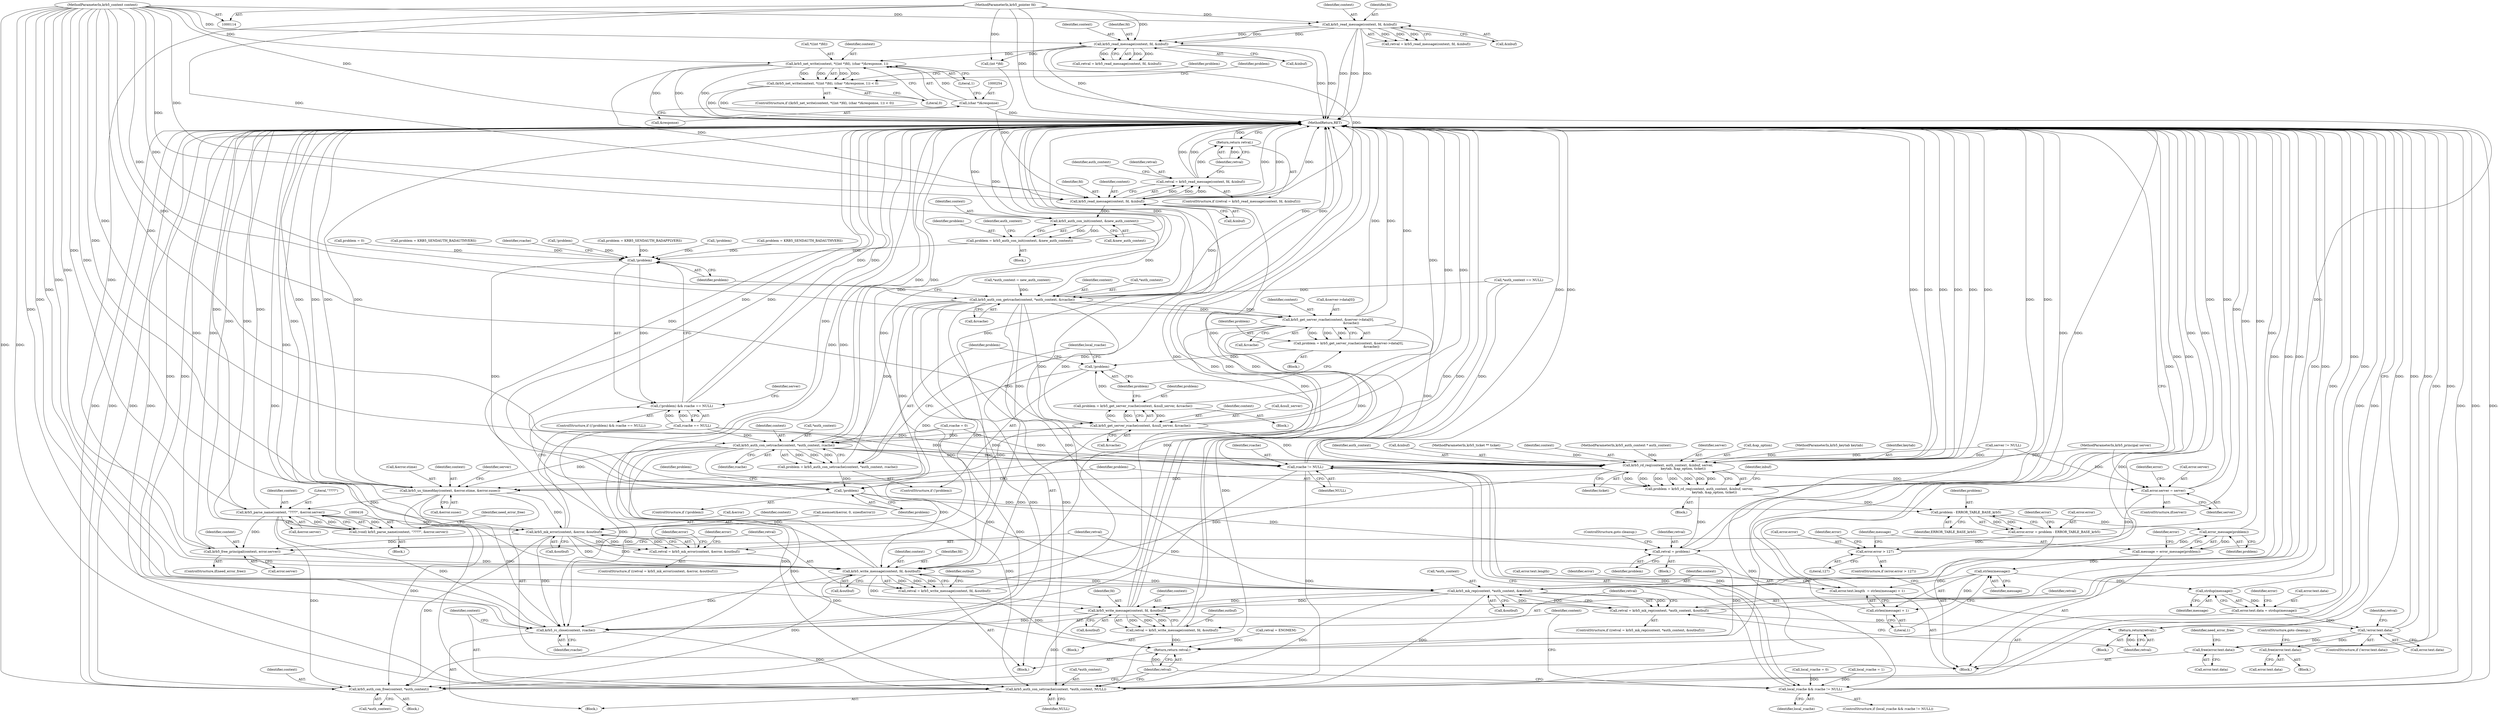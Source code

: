 digraph "0_krb5_102bb6ebf20f9174130c85c3b052ae104e5073ec_0@API" {
"1000247" [label="(Call,krb5_net_write(context, *((int *)fd), (char *)&response, 1))"];
"1000205" [label="(Call,krb5_read_message(context, fd, &inbuf))"];
"1000167" [label="(Call,krb5_read_message(context, fd, &inbuf))"];
"1000115" [label="(MethodParameterIn,krb5_context context)"];
"1000117" [label="(MethodParameterIn,krb5_pointer fd)"];
"1000253" [label="(Call,(char *)&response)"];
"1000246" [label="(Call,(krb5_net_write(context, *((int *)fd), (char *)&response, 1)) < 0)"];
"1000269" [label="(Call,krb5_read_message(context, fd, &inbuf))"];
"1000267" [label="(Call,retval = krb5_read_message(context, fd, &inbuf))"];
"1000274" [label="(Return,return retval;)"];
"1000284" [label="(Call,krb5_auth_con_init(context, &new_auth_context))"];
"1000282" [label="(Call,problem = krb5_auth_con_init(context, &new_auth_context))"];
"1000303" [label="(Call,!problem)"];
"1000302" [label="(Call,(!problem) && rcache == NULL)"];
"1000366" [label="(Call,!problem)"];
"1000431" [label="(Call,problem - ERROR_TABLE_BASE_krb5)"];
"1000427" [label="(Call,error.error = problem - ERROR_TABLE_BASE_krb5)"];
"1000435" [label="(Call,error.error > 127)"];
"1000447" [label="(Call,error_message(problem))"];
"1000445" [label="(Call,message = error_message(problem))"];
"1000456" [label="(Call,strlen(message))"];
"1000449" [label="(Call,error.text.length  = strlen(message) + 1)"];
"1000455" [label="(Call,strlen(message) + 1)"];
"1000465" [label="(Call,strdup(message))"];
"1000459" [label="(Call,error.text.data = strdup(message))"];
"1000468" [label="(Call,!error.text.data)"];
"1000489" [label="(Call,free(error.text.data))"];
"1000496" [label="(Call,free(error.text.data))"];
"1000537" [label="(Call,retval = problem)"];
"1000599" [label="(Return,return retval;)"];
"1000295" [label="(Call,krb5_auth_con_getrcache(context, *auth_context, &rcache))"];
"1000322" [label="(Call,krb5_get_server_rcache(context, &server->data[0],\n                                             &rcache))"];
"1000320" [label="(Call,problem = krb5_get_server_rcache(context, &server->data[0],\n                                             &rcache))"];
"1000353" [label="(Call,!problem)"];
"1000357" [label="(Call,krb5_auth_con_setrcache(context, *auth_context, rcache))"];
"1000355" [label="(Call,problem = krb5_auth_con_setrcache(context, *auth_context, rcache))"];
"1000371" [label="(Call,krb5_rd_req(context, auth_context, &inbuf, server,\n                              keytab, &ap_option, ticket))"];
"1000369" [label="(Call,problem = krb5_rd_req(context, auth_context, &inbuf, server,\n                              keytab, &ap_option, ticket))"];
"1000396" [label="(Call,krb5_us_timeofday(context, &error.stime, &error.susec))"];
"1000417" [label="(Call,krb5_parse_name(context, \"????\", &error.server))"];
"1000415" [label="(Call,(void) krb5_parse_name(context, \"????\", &error.server))"];
"1000482" [label="(Call,krb5_mk_error(context, &error, &outbuf))"];
"1000480" [label="(Call,retval = krb5_mk_error(context, &error, &outbuf))"];
"1000504" [label="(Call,krb5_free_principal(context, error.server))"];
"1000523" [label="(Call,krb5_write_message(context, fd, &outbuf))"];
"1000521" [label="(Call,retval = krb5_write_message(context, fd, &outbuf))"];
"1000552" [label="(Call,krb5_mk_rep(context, *auth_context, &outbuf))"];
"1000550" [label="(Call,retval = krb5_mk_rep(context, *auth_context, &outbuf))"];
"1000559" [label="(Return,return(retval);)"];
"1000563" [label="(Call,krb5_write_message(context, fd, &outbuf))"];
"1000561" [label="(Call,retval = krb5_write_message(context, fd, &outbuf))"];
"1000579" [label="(Call,krb5_auth_con_free(context, *auth_context))"];
"1000591" [label="(Call,krb5_rc_close(context, rcache))"];
"1000594" [label="(Call,krb5_auth_con_setrcache(context, *auth_context, NULL))"];
"1000408" [label="(Call,error.server = server)"];
"1000587" [label="(Call,rcache != NULL)"];
"1000585" [label="(Call,local_rcache && rcache != NULL)"];
"1000346" [label="(Call,krb5_get_server_rcache(context, &null_server, &rcache))"];
"1000344" [label="(Call,problem = krb5_get_server_rcache(context, &null_server, &rcache))"];
"1000584" [label="(ControlStructure,if (local_rcache && rcache != NULL))"];
"1000305" [label="(Call,rcache == NULL)"];
"1000448" [label="(Identifier,problem)"];
"1000333" [label="(Block,)"];
"1000480" [label="(Call,retval = krb5_mk_error(context, &error, &outbuf))"];
"1000222" [label="(Call,!problem)"];
"1000321" [label="(Identifier,problem)"];
"1000350" [label="(Call,&rcache)"];
"1000563" [label="(Call,krb5_write_message(context, fd, &outbuf))"];
"1000469" [label="(Call,error.text.data)"];
"1000358" [label="(Identifier,context)"];
"1000295" [label="(Call,krb5_auth_con_getrcache(context, *auth_context, &rcache))"];
"1000467" [label="(ControlStructure,if (!error.text.data))"];
"1000526" [label="(Call,&outbuf)"];
"1000566" [label="(Call,&outbuf)"];
"1000594" [label="(Call,krb5_auth_con_setrcache(context, *auth_context, NULL))"];
"1000458" [label="(Literal,1)"];
"1000372" [label="(Identifier,context)"];
"1000225" [label="(Call,problem = KRB5_SENDAUTH_BADAPPLVERS)"];
"1000247" [label="(Call,krb5_net_write(context, *((int *)fd), (char *)&response, 1))"];
"1000496" [label="(Call,free(error.text.data))"];
"1000116" [label="(MethodParameterIn,krb5_auth_context * auth_context)"];
"1000506" [label="(Call,error.server)"];
"1000556" [label="(Call,&outbuf)"];
"1000570" [label="(Identifier,outbuf)"];
"1000376" [label="(Identifier,server)"];
"1000288" [label="(Call,*auth_context = new_auth_context)"];
"1000580" [label="(Identifier,context)"];
"1000234" [label="(Call,!problem)"];
"1000354" [label="(Identifier,problem)"];
"1000415" [label="(Call,(void) krb5_parse_name(context, \"????\", &error.server))"];
"1000593" [label="(Identifier,rcache)"];
"1000460" [label="(Call,error.text.data)"];
"1000402" [label="(Call,&error.susec)"];
"1000203" [label="(Call,retval = krb5_read_message(context, fd, &inbuf))"];
"1000250" [label="(Call,(int *)fd)"];
"1000268" [label="(Identifier,retval)"];
"1000304" [label="(Identifier,problem)"];
"1000285" [label="(Identifier,context)"];
"1000462" [label="(Identifier,error)"];
"1000471" [label="(Identifier,error)"];
"1000431" [label="(Call,problem - ERROR_TABLE_BASE_krb5)"];
"1000552" [label="(Call,krb5_mk_rep(context, *auth_context, &outbuf))"];
"1000281" [label="(Block,)"];
"1000445" [label="(Call,message = error_message(problem))"];
"1000522" [label="(Identifier,retval)"];
"1000145" [label="(Call,local_rcache = 0)"];
"1000277" [label="(Call,*auth_context == NULL)"];
"1000255" [label="(Call,&response)"];
"1000549" [label="(ControlStructure,if ((retval = krb5_mk_rep(context, *auth_context, &outbuf))))"];
"1000266" [label="(ControlStructure,if ((retval = krb5_read_message(context, fd, &inbuf))))"];
"1000269" [label="(Call,krb5_read_message(context, fd, &inbuf))"];
"1000258" [label="(Literal,0)"];
"1000378" [label="(Call,&ap_option)"];
"1000359" [label="(Call,*auth_context)"];
"1000361" [label="(Identifier,rcache)"];
"1000455" [label="(Call,strlen(message) + 1)"];
"1000598" [label="(Identifier,NULL)"];
"1000592" [label="(Identifier,context)"];
"1000406" [label="(ControlStructure,if(server))"];
"1000599" [label="(Return,return retval;)"];
"1000595" [label="(Identifier,context)"];
"1000396" [label="(Call,krb5_us_timeofday(context, &error.stime, &error.susec))"];
"1000344" [label="(Call,problem = krb5_get_server_rcache(context, &null_server, &rcache))"];
"1000345" [label="(Identifier,problem)"];
"1000320" [label="(Call,problem = krb5_get_server_rcache(context, &server->data[0],\n                                             &rcache))"];
"1000420" [label="(Call,&error.server)"];
"1000357" [label="(Call,krb5_auth_con_setrcache(context, *auth_context, rcache))"];
"1000383" [label="(Identifier,inbuf)"];
"1000386" [label="(Identifier,problem)"];
"1000135" [label="(Call,rcache = 0)"];
"1000272" [label="(Call,&inbuf)"];
"1000208" [label="(Call,&inbuf)"];
"1000540" [label="(ControlStructure,goto cleanup;)"];
"1000490" [label="(Call,error.text.data)"];
"1000457" [label="(Identifier,message)"];
"1000429" [label="(Identifier,error)"];
"1000495" [label="(ControlStructure,goto cleanup;)"];
"1000446" [label="(Identifier,message)"];
"1000348" [label="(Call,&null_server)"];
"1000596" [label="(Call,*auth_context)"];
"1000249" [label="(Call,*((int *)fd))"];
"1000271" [label="(Identifier,fd)"];
"1000303" [label="(Call,!problem)"];
"1000366" [label="(Call,!problem)"];
"1000299" [label="(Call,&rcache)"];
"1000390" [label="(Call,memset(&error, 0, sizeof(error)))"];
"1000165" [label="(Call,retval = krb5_read_message(context, fd, &inbuf))"];
"1000347" [label="(Identifier,context)"];
"1000322" [label="(Call,krb5_get_server_rcache(context, &server->data[0],\n                                             &rcache))"];
"1000504" [label="(Call,krb5_free_principal(context, error.server))"];
"1000564" [label="(Identifier,context)"];
"1000548" [label="(Block,)"];
"1000115" [label="(MethodParameterIn,krb5_context context)"];
"1000324" [label="(Call,&server->data[0])"];
"1000554" [label="(Call,*auth_context)"];
"1000296" [label="(Identifier,context)"];
"1000270" [label="(Identifier,context)"];
"1000532" [label="(Block,)"];
"1000452" [label="(Identifier,error)"];
"1000466" [label="(Identifier,message)"];
"1000425" [label="(Identifier,need_error_free)"];
"1000346" [label="(Call,krb5_get_server_rcache(context, &null_server, &rcache))"];
"1000368" [label="(Block,)"];
"1000323" [label="(Identifier,context)"];
"1000407" [label="(Identifier,server)"];
"1000205" [label="(Call,krb5_read_message(context, fd, &inbuf))"];
"1000206" [label="(Identifier,context)"];
"1000119" [label="(MethodParameterIn,krb5_principal server)"];
"1000353" [label="(Call,!problem)"];
"1000284" [label="(Call,krb5_auth_con_init(context, &new_auth_context))"];
"1000409" [label="(Call,error.server)"];
"1000497" [label="(Call,error.text.data)"];
"1000196" [label="(Call,problem = KRB5_SENDAUTH_BADAUTHVERS)"];
"1000398" [label="(Call,&error.stime)"];
"1000152" [label="(Call,problem = 0)"];
"1000456" [label="(Call,strlen(message))"];
"1000475" [label="(Call,retval = ENOMEM)"];
"1000370" [label="(Identifier,problem)"];
"1000168" [label="(Identifier,context)"];
"1000591" [label="(Call,krb5_rc_close(context, rcache))"];
"1000397" [label="(Identifier,context)"];
"1000539" [label="(Identifier,problem)"];
"1000502" [label="(ControlStructure,if(need_error_free))"];
"1000585" [label="(Call,local_rcache && rcache != NULL)"];
"1000524" [label="(Identifier,context)"];
"1000499" [label="(Identifier,error)"];
"1000419" [label="(Literal,\"????\")"];
"1000302" [label="(Call,(!problem) && rcache == NULL)"];
"1000283" [label="(Identifier,problem)"];
"1000367" [label="(Identifier,problem)"];
"1000297" [label="(Call,*auth_context)"];
"1000301" [label="(ControlStructure,if ((!problem) && rcache == NULL))"];
"1000600" [label="(Identifier,retval)"];
"1000484" [label="(Call,&error)"];
"1000267" [label="(Call,retval = krb5_read_message(context, fd, &inbuf))"];
"1000486" [label="(Call,&outbuf)"];
"1000245" [label="(ControlStructure,if ((krb5_net_write(context, *((int *)fd), (char *)&response, 1)) < 0))"];
"1000561" [label="(Call,retval = krb5_write_message(context, fd, &outbuf))"];
"1000530" [label="(Identifier,outbuf)"];
"1000439" [label="(Literal,127)"];
"1000279" [label="(Identifier,auth_context)"];
"1000408" [label="(Call,error.server = server)"];
"1000387" [label="(Block,)"];
"1000311" [label="(Call,server != NULL)"];
"1000437" [label="(Identifier,error)"];
"1000169" [label="(Identifier,fd)"];
"1000121" [label="(MethodParameterIn,krb5_keytab keytab)"];
"1000465" [label="(Call,strdup(message))"];
"1000492" [label="(Identifier,error)"];
"1000433" [label="(Identifier,ERROR_TABLE_BASE_krb5)"];
"1000207" [label="(Identifier,fd)"];
"1000483" [label="(Identifier,context)"];
"1000588" [label="(Identifier,rcache)"];
"1000525" [label="(Identifier,fd)"];
"1000377" [label="(Identifier,keytab)"];
"1000558" [label="(Block,)"];
"1000428" [label="(Call,error.error)"];
"1000246" [label="(Call,(krb5_net_write(context, *((int *)fd), (char *)&response, 1)) < 0)"];
"1000523" [label="(Call,krb5_write_message(context, fd, &outbuf))"];
"1000537" [label="(Call,retval = problem)"];
"1000275" [label="(Identifier,retval)"];
"1000589" [label="(Identifier,NULL)"];
"1000356" [label="(Identifier,problem)"];
"1000282" [label="(Call,problem = krb5_auth_con_init(context, &new_auth_context))"];
"1000362" [label="(Call,local_rcache = 1)"];
"1000181" [label="(Call,problem = KRB5_SENDAUTH_BADAUTHVERS)"];
"1000167" [label="(Call,krb5_read_message(context, fd, &inbuf))"];
"1000489" [label="(Call,free(error.text.data))"];
"1000586" [label="(Identifier,local_rcache)"];
"1000253" [label="(Call,(char *)&response)"];
"1000290" [label="(Identifier,auth_context)"];
"1000373" [label="(Identifier,auth_context)"];
"1000479" [label="(ControlStructure,if ((retval = krb5_mk_error(context, &error, &outbuf))))"];
"1000352" [label="(ControlStructure,if (!problem))"];
"1000447" [label="(Call,error_message(problem))"];
"1000559" [label="(Return,return(retval);)"];
"1000553" [label="(Identifier,context)"];
"1000380" [label="(Identifier,ticket)"];
"1000261" [label="(Identifier,problem)"];
"1000257" [label="(Literal,1)"];
"1000263" [label="(Identifier,problem)"];
"1000330" [label="(Call,&rcache)"];
"1000365" [label="(ControlStructure,if (!problem))"];
"1000459" [label="(Call,error.text.data = strdup(message))"];
"1000449" [label="(Call,error.text.length  = strlen(message) + 1)"];
"1000550" [label="(Call,retval = krb5_mk_rep(context, *auth_context, &outbuf))"];
"1000482" [label="(Call,krb5_mk_error(context, &error, &outbuf))"];
"1000414" [label="(Block,)"];
"1000581" [label="(Call,*auth_context)"];
"1000521" [label="(Call,retval = krb5_write_message(context, fd, &outbuf))"];
"1000590" [label="(Block,)"];
"1000117" [label="(MethodParameterIn,krb5_pointer fd)"];
"1000312" [label="(Identifier,server)"];
"1000369" [label="(Call,problem = krb5_rd_req(context, auth_context, &inbuf, server,\n                              keytab, &ap_option, ticket))"];
"1000436" [label="(Call,error.error)"];
"1000578" [label="(Block,)"];
"1000562" [label="(Identifier,retval)"];
"1000579" [label="(Call,krb5_auth_con_free(context, *auth_context))"];
"1000468" [label="(Call,!error.text.data)"];
"1000601" [label="(MethodReturn,RET)"];
"1000503" [label="(Identifier,need_error_free)"];
"1000434" [label="(ControlStructure,if (error.error > 127))"];
"1000371" [label="(Call,krb5_rd_req(context, auth_context, &inbuf, server,\n                              keytab, &ap_option, ticket))"];
"1000587" [label="(Call,rcache != NULL)"];
"1000442" [label="(Identifier,error)"];
"1000427" [label="(Call,error.error = problem - ERROR_TABLE_BASE_krb5)"];
"1000319" [label="(Block,)"];
"1000363" [label="(Identifier,local_rcache)"];
"1000374" [label="(Call,&inbuf)"];
"1000170" [label="(Call,&inbuf)"];
"1000435" [label="(Call,error.error > 127)"];
"1000560" [label="(Identifier,retval)"];
"1000274" [label="(Return,return retval;)"];
"1000306" [label="(Identifier,rcache)"];
"1000538" [label="(Identifier,retval)"];
"1000505" [label="(Identifier,context)"];
"1000355" [label="(Call,problem = krb5_auth_con_setrcache(context, *auth_context, rcache))"];
"1000432" [label="(Identifier,problem)"];
"1000476" [label="(Identifier,retval)"];
"1000124" [label="(Block,)"];
"1000417" [label="(Call,krb5_parse_name(context, \"????\", &error.server))"];
"1000286" [label="(Call,&new_auth_context)"];
"1000450" [label="(Call,error.text.length)"];
"1000565" [label="(Identifier,fd)"];
"1000248" [label="(Identifier,context)"];
"1000488" [label="(Block,)"];
"1000481" [label="(Identifier,retval)"];
"1000418" [label="(Identifier,context)"];
"1000412" [label="(Identifier,server)"];
"1000122" [label="(MethodParameterIn,krb5_ticket ** ticket)"];
"1000551" [label="(Identifier,retval)"];
"1000247" -> "1000246"  [label="AST: "];
"1000247" -> "1000257"  [label="CFG: "];
"1000248" -> "1000247"  [label="AST: "];
"1000249" -> "1000247"  [label="AST: "];
"1000253" -> "1000247"  [label="AST: "];
"1000257" -> "1000247"  [label="AST: "];
"1000258" -> "1000247"  [label="CFG: "];
"1000247" -> "1000601"  [label="DDG: "];
"1000247" -> "1000601"  [label="DDG: "];
"1000247" -> "1000601"  [label="DDG: "];
"1000247" -> "1000246"  [label="DDG: "];
"1000247" -> "1000246"  [label="DDG: "];
"1000247" -> "1000246"  [label="DDG: "];
"1000247" -> "1000246"  [label="DDG: "];
"1000205" -> "1000247"  [label="DDG: "];
"1000115" -> "1000247"  [label="DDG: "];
"1000253" -> "1000247"  [label="DDG: "];
"1000247" -> "1000269"  [label="DDG: "];
"1000205" -> "1000203"  [label="AST: "];
"1000205" -> "1000208"  [label="CFG: "];
"1000206" -> "1000205"  [label="AST: "];
"1000207" -> "1000205"  [label="AST: "];
"1000208" -> "1000205"  [label="AST: "];
"1000203" -> "1000205"  [label="CFG: "];
"1000205" -> "1000601"  [label="DDG: "];
"1000205" -> "1000601"  [label="DDG: "];
"1000205" -> "1000601"  [label="DDG: "];
"1000205" -> "1000203"  [label="DDG: "];
"1000205" -> "1000203"  [label="DDG: "];
"1000205" -> "1000203"  [label="DDG: "];
"1000167" -> "1000205"  [label="DDG: "];
"1000167" -> "1000205"  [label="DDG: "];
"1000167" -> "1000205"  [label="DDG: "];
"1000115" -> "1000205"  [label="DDG: "];
"1000117" -> "1000205"  [label="DDG: "];
"1000205" -> "1000250"  [label="DDG: "];
"1000205" -> "1000269"  [label="DDG: "];
"1000167" -> "1000165"  [label="AST: "];
"1000167" -> "1000170"  [label="CFG: "];
"1000168" -> "1000167"  [label="AST: "];
"1000169" -> "1000167"  [label="AST: "];
"1000170" -> "1000167"  [label="AST: "];
"1000165" -> "1000167"  [label="CFG: "];
"1000167" -> "1000601"  [label="DDG: "];
"1000167" -> "1000601"  [label="DDG: "];
"1000167" -> "1000601"  [label="DDG: "];
"1000167" -> "1000165"  [label="DDG: "];
"1000167" -> "1000165"  [label="DDG: "];
"1000167" -> "1000165"  [label="DDG: "];
"1000115" -> "1000167"  [label="DDG: "];
"1000117" -> "1000167"  [label="DDG: "];
"1000115" -> "1000114"  [label="AST: "];
"1000115" -> "1000601"  [label="DDG: "];
"1000115" -> "1000269"  [label="DDG: "];
"1000115" -> "1000284"  [label="DDG: "];
"1000115" -> "1000295"  [label="DDG: "];
"1000115" -> "1000322"  [label="DDG: "];
"1000115" -> "1000346"  [label="DDG: "];
"1000115" -> "1000357"  [label="DDG: "];
"1000115" -> "1000371"  [label="DDG: "];
"1000115" -> "1000396"  [label="DDG: "];
"1000115" -> "1000417"  [label="DDG: "];
"1000115" -> "1000482"  [label="DDG: "];
"1000115" -> "1000504"  [label="DDG: "];
"1000115" -> "1000523"  [label="DDG: "];
"1000115" -> "1000552"  [label="DDG: "];
"1000115" -> "1000563"  [label="DDG: "];
"1000115" -> "1000579"  [label="DDG: "];
"1000115" -> "1000591"  [label="DDG: "];
"1000115" -> "1000594"  [label="DDG: "];
"1000117" -> "1000114"  [label="AST: "];
"1000117" -> "1000601"  [label="DDG: "];
"1000117" -> "1000250"  [label="DDG: "];
"1000117" -> "1000269"  [label="DDG: "];
"1000117" -> "1000523"  [label="DDG: "];
"1000117" -> "1000563"  [label="DDG: "];
"1000253" -> "1000255"  [label="CFG: "];
"1000254" -> "1000253"  [label="AST: "];
"1000255" -> "1000253"  [label="AST: "];
"1000257" -> "1000253"  [label="CFG: "];
"1000253" -> "1000601"  [label="DDG: "];
"1000246" -> "1000245"  [label="AST: "];
"1000246" -> "1000258"  [label="CFG: "];
"1000258" -> "1000246"  [label="AST: "];
"1000261" -> "1000246"  [label="CFG: "];
"1000263" -> "1000246"  [label="CFG: "];
"1000246" -> "1000601"  [label="DDG: "];
"1000246" -> "1000601"  [label="DDG: "];
"1000269" -> "1000267"  [label="AST: "];
"1000269" -> "1000272"  [label="CFG: "];
"1000270" -> "1000269"  [label="AST: "];
"1000271" -> "1000269"  [label="AST: "];
"1000272" -> "1000269"  [label="AST: "];
"1000267" -> "1000269"  [label="CFG: "];
"1000269" -> "1000601"  [label="DDG: "];
"1000269" -> "1000601"  [label="DDG: "];
"1000269" -> "1000601"  [label="DDG: "];
"1000269" -> "1000267"  [label="DDG: "];
"1000269" -> "1000267"  [label="DDG: "];
"1000269" -> "1000267"  [label="DDG: "];
"1000250" -> "1000269"  [label="DDG: "];
"1000269" -> "1000284"  [label="DDG: "];
"1000269" -> "1000295"  [label="DDG: "];
"1000269" -> "1000371"  [label="DDG: "];
"1000269" -> "1000523"  [label="DDG: "];
"1000267" -> "1000266"  [label="AST: "];
"1000268" -> "1000267"  [label="AST: "];
"1000275" -> "1000267"  [label="CFG: "];
"1000279" -> "1000267"  [label="CFG: "];
"1000267" -> "1000601"  [label="DDG: "];
"1000267" -> "1000601"  [label="DDG: "];
"1000267" -> "1000274"  [label="DDG: "];
"1000274" -> "1000266"  [label="AST: "];
"1000274" -> "1000275"  [label="CFG: "];
"1000275" -> "1000274"  [label="AST: "];
"1000601" -> "1000274"  [label="CFG: "];
"1000274" -> "1000601"  [label="DDG: "];
"1000275" -> "1000274"  [label="DDG: "];
"1000284" -> "1000282"  [label="AST: "];
"1000284" -> "1000286"  [label="CFG: "];
"1000285" -> "1000284"  [label="AST: "];
"1000286" -> "1000284"  [label="AST: "];
"1000282" -> "1000284"  [label="CFG: "];
"1000284" -> "1000601"  [label="DDG: "];
"1000284" -> "1000282"  [label="DDG: "];
"1000284" -> "1000282"  [label="DDG: "];
"1000284" -> "1000295"  [label="DDG: "];
"1000282" -> "1000281"  [label="AST: "];
"1000283" -> "1000282"  [label="AST: "];
"1000290" -> "1000282"  [label="CFG: "];
"1000282" -> "1000601"  [label="DDG: "];
"1000282" -> "1000303"  [label="DDG: "];
"1000303" -> "1000302"  [label="AST: "];
"1000303" -> "1000304"  [label="CFG: "];
"1000304" -> "1000303"  [label="AST: "];
"1000306" -> "1000303"  [label="CFG: "];
"1000302" -> "1000303"  [label="CFG: "];
"1000303" -> "1000302"  [label="DDG: "];
"1000181" -> "1000303"  [label="DDG: "];
"1000222" -> "1000303"  [label="DDG: "];
"1000234" -> "1000303"  [label="DDG: "];
"1000225" -> "1000303"  [label="DDG: "];
"1000152" -> "1000303"  [label="DDG: "];
"1000196" -> "1000303"  [label="DDG: "];
"1000303" -> "1000366"  [label="DDG: "];
"1000302" -> "1000301"  [label="AST: "];
"1000302" -> "1000305"  [label="CFG: "];
"1000305" -> "1000302"  [label="AST: "];
"1000312" -> "1000302"  [label="CFG: "];
"1000367" -> "1000302"  [label="CFG: "];
"1000302" -> "1000601"  [label="DDG: "];
"1000302" -> "1000601"  [label="DDG: "];
"1000305" -> "1000302"  [label="DDG: "];
"1000305" -> "1000302"  [label="DDG: "];
"1000366" -> "1000365"  [label="AST: "];
"1000366" -> "1000367"  [label="CFG: "];
"1000367" -> "1000366"  [label="AST: "];
"1000370" -> "1000366"  [label="CFG: "];
"1000386" -> "1000366"  [label="CFG: "];
"1000366" -> "1000601"  [label="DDG: "];
"1000366" -> "1000601"  [label="DDG: "];
"1000355" -> "1000366"  [label="DDG: "];
"1000353" -> "1000366"  [label="DDG: "];
"1000366" -> "1000431"  [label="DDG: "];
"1000366" -> "1000537"  [label="DDG: "];
"1000431" -> "1000427"  [label="AST: "];
"1000431" -> "1000433"  [label="CFG: "];
"1000432" -> "1000431"  [label="AST: "];
"1000433" -> "1000431"  [label="AST: "];
"1000427" -> "1000431"  [label="CFG: "];
"1000431" -> "1000601"  [label="DDG: "];
"1000431" -> "1000427"  [label="DDG: "];
"1000431" -> "1000427"  [label="DDG: "];
"1000369" -> "1000431"  [label="DDG: "];
"1000431" -> "1000447"  [label="DDG: "];
"1000427" -> "1000387"  [label="AST: "];
"1000428" -> "1000427"  [label="AST: "];
"1000437" -> "1000427"  [label="CFG: "];
"1000427" -> "1000601"  [label="DDG: "];
"1000427" -> "1000435"  [label="DDG: "];
"1000435" -> "1000434"  [label="AST: "];
"1000435" -> "1000439"  [label="CFG: "];
"1000436" -> "1000435"  [label="AST: "];
"1000439" -> "1000435"  [label="AST: "];
"1000442" -> "1000435"  [label="CFG: "];
"1000446" -> "1000435"  [label="CFG: "];
"1000435" -> "1000601"  [label="DDG: "];
"1000435" -> "1000601"  [label="DDG: "];
"1000447" -> "1000445"  [label="AST: "];
"1000447" -> "1000448"  [label="CFG: "];
"1000448" -> "1000447"  [label="AST: "];
"1000445" -> "1000447"  [label="CFG: "];
"1000447" -> "1000601"  [label="DDG: "];
"1000447" -> "1000445"  [label="DDG: "];
"1000447" -> "1000537"  [label="DDG: "];
"1000445" -> "1000387"  [label="AST: "];
"1000446" -> "1000445"  [label="AST: "];
"1000452" -> "1000445"  [label="CFG: "];
"1000445" -> "1000601"  [label="DDG: "];
"1000445" -> "1000456"  [label="DDG: "];
"1000456" -> "1000455"  [label="AST: "];
"1000456" -> "1000457"  [label="CFG: "];
"1000457" -> "1000456"  [label="AST: "];
"1000458" -> "1000456"  [label="CFG: "];
"1000456" -> "1000449"  [label="DDG: "];
"1000456" -> "1000455"  [label="DDG: "];
"1000456" -> "1000465"  [label="DDG: "];
"1000449" -> "1000387"  [label="AST: "];
"1000449" -> "1000455"  [label="CFG: "];
"1000450" -> "1000449"  [label="AST: "];
"1000455" -> "1000449"  [label="AST: "];
"1000462" -> "1000449"  [label="CFG: "];
"1000449" -> "1000601"  [label="DDG: "];
"1000449" -> "1000601"  [label="DDG: "];
"1000455" -> "1000458"  [label="CFG: "];
"1000458" -> "1000455"  [label="AST: "];
"1000455" -> "1000601"  [label="DDG: "];
"1000465" -> "1000459"  [label="AST: "];
"1000465" -> "1000466"  [label="CFG: "];
"1000466" -> "1000465"  [label="AST: "];
"1000459" -> "1000465"  [label="CFG: "];
"1000465" -> "1000601"  [label="DDG: "];
"1000465" -> "1000459"  [label="DDG: "];
"1000459" -> "1000387"  [label="AST: "];
"1000460" -> "1000459"  [label="AST: "];
"1000471" -> "1000459"  [label="CFG: "];
"1000459" -> "1000601"  [label="DDG: "];
"1000459" -> "1000468"  [label="DDG: "];
"1000468" -> "1000467"  [label="AST: "];
"1000468" -> "1000469"  [label="CFG: "];
"1000469" -> "1000468"  [label="AST: "];
"1000476" -> "1000468"  [label="CFG: "];
"1000481" -> "1000468"  [label="CFG: "];
"1000468" -> "1000601"  [label="DDG: "];
"1000468" -> "1000601"  [label="DDG: "];
"1000468" -> "1000489"  [label="DDG: "];
"1000468" -> "1000496"  [label="DDG: "];
"1000489" -> "1000488"  [label="AST: "];
"1000489" -> "1000490"  [label="CFG: "];
"1000490" -> "1000489"  [label="AST: "];
"1000495" -> "1000489"  [label="CFG: "];
"1000489" -> "1000601"  [label="DDG: "];
"1000496" -> "1000387"  [label="AST: "];
"1000496" -> "1000497"  [label="CFG: "];
"1000497" -> "1000496"  [label="AST: "];
"1000503" -> "1000496"  [label="CFG: "];
"1000496" -> "1000601"  [label="DDG: "];
"1000537" -> "1000532"  [label="AST: "];
"1000537" -> "1000539"  [label="CFG: "];
"1000538" -> "1000537"  [label="AST: "];
"1000539" -> "1000537"  [label="AST: "];
"1000540" -> "1000537"  [label="CFG: "];
"1000537" -> "1000601"  [label="DDG: "];
"1000537" -> "1000601"  [label="DDG: "];
"1000369" -> "1000537"  [label="DDG: "];
"1000537" -> "1000599"  [label="DDG: "];
"1000599" -> "1000124"  [label="AST: "];
"1000599" -> "1000600"  [label="CFG: "];
"1000600" -> "1000599"  [label="AST: "];
"1000601" -> "1000599"  [label="CFG: "];
"1000599" -> "1000601"  [label="DDG: "];
"1000600" -> "1000599"  [label="DDG: "];
"1000561" -> "1000599"  [label="DDG: "];
"1000521" -> "1000599"  [label="DDG: "];
"1000475" -> "1000599"  [label="DDG: "];
"1000480" -> "1000599"  [label="DDG: "];
"1000295" -> "1000124"  [label="AST: "];
"1000295" -> "1000299"  [label="CFG: "];
"1000296" -> "1000295"  [label="AST: "];
"1000297" -> "1000295"  [label="AST: "];
"1000299" -> "1000295"  [label="AST: "];
"1000304" -> "1000295"  [label="CFG: "];
"1000295" -> "1000601"  [label="DDG: "];
"1000295" -> "1000601"  [label="DDG: "];
"1000295" -> "1000601"  [label="DDG: "];
"1000288" -> "1000295"  [label="DDG: "];
"1000277" -> "1000295"  [label="DDG: "];
"1000295" -> "1000322"  [label="DDG: "];
"1000295" -> "1000322"  [label="DDG: "];
"1000295" -> "1000346"  [label="DDG: "];
"1000295" -> "1000346"  [label="DDG: "];
"1000295" -> "1000357"  [label="DDG: "];
"1000295" -> "1000371"  [label="DDG: "];
"1000295" -> "1000396"  [label="DDG: "];
"1000295" -> "1000523"  [label="DDG: "];
"1000295" -> "1000552"  [label="DDG: "];
"1000295" -> "1000579"  [label="DDG: "];
"1000295" -> "1000594"  [label="DDG: "];
"1000322" -> "1000320"  [label="AST: "];
"1000322" -> "1000330"  [label="CFG: "];
"1000323" -> "1000322"  [label="AST: "];
"1000324" -> "1000322"  [label="AST: "];
"1000330" -> "1000322"  [label="AST: "];
"1000320" -> "1000322"  [label="CFG: "];
"1000322" -> "1000601"  [label="DDG: "];
"1000322" -> "1000601"  [label="DDG: "];
"1000322" -> "1000320"  [label="DDG: "];
"1000322" -> "1000320"  [label="DDG: "];
"1000322" -> "1000320"  [label="DDG: "];
"1000322" -> "1000357"  [label="DDG: "];
"1000322" -> "1000371"  [label="DDG: "];
"1000322" -> "1000396"  [label="DDG: "];
"1000322" -> "1000523"  [label="DDG: "];
"1000320" -> "1000319"  [label="AST: "];
"1000321" -> "1000320"  [label="AST: "];
"1000354" -> "1000320"  [label="CFG: "];
"1000320" -> "1000601"  [label="DDG: "];
"1000320" -> "1000353"  [label="DDG: "];
"1000353" -> "1000352"  [label="AST: "];
"1000353" -> "1000354"  [label="CFG: "];
"1000354" -> "1000353"  [label="AST: "];
"1000356" -> "1000353"  [label="CFG: "];
"1000363" -> "1000353"  [label="CFG: "];
"1000344" -> "1000353"  [label="DDG: "];
"1000357" -> "1000355"  [label="AST: "];
"1000357" -> "1000361"  [label="CFG: "];
"1000358" -> "1000357"  [label="AST: "];
"1000359" -> "1000357"  [label="AST: "];
"1000361" -> "1000357"  [label="AST: "];
"1000355" -> "1000357"  [label="CFG: "];
"1000357" -> "1000601"  [label="DDG: "];
"1000357" -> "1000601"  [label="DDG: "];
"1000357" -> "1000355"  [label="DDG: "];
"1000357" -> "1000355"  [label="DDG: "];
"1000357" -> "1000355"  [label="DDG: "];
"1000346" -> "1000357"  [label="DDG: "];
"1000305" -> "1000357"  [label="DDG: "];
"1000135" -> "1000357"  [label="DDG: "];
"1000357" -> "1000371"  [label="DDG: "];
"1000357" -> "1000396"  [label="DDG: "];
"1000357" -> "1000523"  [label="DDG: "];
"1000357" -> "1000552"  [label="DDG: "];
"1000357" -> "1000579"  [label="DDG: "];
"1000357" -> "1000587"  [label="DDG: "];
"1000357" -> "1000591"  [label="DDG: "];
"1000357" -> "1000594"  [label="DDG: "];
"1000355" -> "1000352"  [label="AST: "];
"1000356" -> "1000355"  [label="AST: "];
"1000363" -> "1000355"  [label="CFG: "];
"1000355" -> "1000601"  [label="DDG: "];
"1000371" -> "1000369"  [label="AST: "];
"1000371" -> "1000380"  [label="CFG: "];
"1000372" -> "1000371"  [label="AST: "];
"1000373" -> "1000371"  [label="AST: "];
"1000374" -> "1000371"  [label="AST: "];
"1000376" -> "1000371"  [label="AST: "];
"1000377" -> "1000371"  [label="AST: "];
"1000378" -> "1000371"  [label="AST: "];
"1000380" -> "1000371"  [label="AST: "];
"1000369" -> "1000371"  [label="CFG: "];
"1000371" -> "1000601"  [label="DDG: "];
"1000371" -> "1000601"  [label="DDG: "];
"1000371" -> "1000601"  [label="DDG: "];
"1000371" -> "1000601"  [label="DDG: "];
"1000371" -> "1000601"  [label="DDG: "];
"1000371" -> "1000601"  [label="DDG: "];
"1000371" -> "1000369"  [label="DDG: "];
"1000371" -> "1000369"  [label="DDG: "];
"1000371" -> "1000369"  [label="DDG: "];
"1000371" -> "1000369"  [label="DDG: "];
"1000371" -> "1000369"  [label="DDG: "];
"1000371" -> "1000369"  [label="DDG: "];
"1000371" -> "1000369"  [label="DDG: "];
"1000346" -> "1000371"  [label="DDG: "];
"1000116" -> "1000371"  [label="DDG: "];
"1000311" -> "1000371"  [label="DDG: "];
"1000119" -> "1000371"  [label="DDG: "];
"1000121" -> "1000371"  [label="DDG: "];
"1000122" -> "1000371"  [label="DDG: "];
"1000371" -> "1000396"  [label="DDG: "];
"1000371" -> "1000408"  [label="DDG: "];
"1000371" -> "1000523"  [label="DDG: "];
"1000369" -> "1000368"  [label="AST: "];
"1000370" -> "1000369"  [label="AST: "];
"1000383" -> "1000369"  [label="CFG: "];
"1000369" -> "1000601"  [label="DDG: "];
"1000369" -> "1000601"  [label="DDG: "];
"1000396" -> "1000387"  [label="AST: "];
"1000396" -> "1000402"  [label="CFG: "];
"1000397" -> "1000396"  [label="AST: "];
"1000398" -> "1000396"  [label="AST: "];
"1000402" -> "1000396"  [label="AST: "];
"1000407" -> "1000396"  [label="CFG: "];
"1000396" -> "1000601"  [label="DDG: "];
"1000396" -> "1000601"  [label="DDG: "];
"1000396" -> "1000601"  [label="DDG: "];
"1000396" -> "1000601"  [label="DDG: "];
"1000346" -> "1000396"  [label="DDG: "];
"1000396" -> "1000417"  [label="DDG: "];
"1000396" -> "1000482"  [label="DDG: "];
"1000396" -> "1000579"  [label="DDG: "];
"1000396" -> "1000591"  [label="DDG: "];
"1000417" -> "1000415"  [label="AST: "];
"1000417" -> "1000420"  [label="CFG: "];
"1000418" -> "1000417"  [label="AST: "];
"1000419" -> "1000417"  [label="AST: "];
"1000420" -> "1000417"  [label="AST: "];
"1000415" -> "1000417"  [label="CFG: "];
"1000417" -> "1000601"  [label="DDG: "];
"1000417" -> "1000601"  [label="DDG: "];
"1000417" -> "1000415"  [label="DDG: "];
"1000417" -> "1000415"  [label="DDG: "];
"1000417" -> "1000415"  [label="DDG: "];
"1000417" -> "1000482"  [label="DDG: "];
"1000417" -> "1000504"  [label="DDG: "];
"1000417" -> "1000579"  [label="DDG: "];
"1000417" -> "1000591"  [label="DDG: "];
"1000415" -> "1000414"  [label="AST: "];
"1000416" -> "1000415"  [label="AST: "];
"1000425" -> "1000415"  [label="CFG: "];
"1000415" -> "1000601"  [label="DDG: "];
"1000415" -> "1000601"  [label="DDG: "];
"1000482" -> "1000480"  [label="AST: "];
"1000482" -> "1000486"  [label="CFG: "];
"1000483" -> "1000482"  [label="AST: "];
"1000484" -> "1000482"  [label="AST: "];
"1000486" -> "1000482"  [label="AST: "];
"1000480" -> "1000482"  [label="CFG: "];
"1000482" -> "1000601"  [label="DDG: "];
"1000482" -> "1000601"  [label="DDG: "];
"1000482" -> "1000601"  [label="DDG: "];
"1000482" -> "1000480"  [label="DDG: "];
"1000482" -> "1000480"  [label="DDG: "];
"1000482" -> "1000480"  [label="DDG: "];
"1000390" -> "1000482"  [label="DDG: "];
"1000482" -> "1000504"  [label="DDG: "];
"1000482" -> "1000523"  [label="DDG: "];
"1000482" -> "1000523"  [label="DDG: "];
"1000482" -> "1000579"  [label="DDG: "];
"1000482" -> "1000591"  [label="DDG: "];
"1000480" -> "1000479"  [label="AST: "];
"1000481" -> "1000480"  [label="AST: "];
"1000492" -> "1000480"  [label="CFG: "];
"1000499" -> "1000480"  [label="CFG: "];
"1000480" -> "1000601"  [label="DDG: "];
"1000480" -> "1000601"  [label="DDG: "];
"1000504" -> "1000502"  [label="AST: "];
"1000504" -> "1000506"  [label="CFG: "];
"1000505" -> "1000504"  [label="AST: "];
"1000506" -> "1000504"  [label="AST: "];
"1000522" -> "1000504"  [label="CFG: "];
"1000504" -> "1000601"  [label="DDG: "];
"1000504" -> "1000601"  [label="DDG: "];
"1000408" -> "1000504"  [label="DDG: "];
"1000504" -> "1000523"  [label="DDG: "];
"1000523" -> "1000521"  [label="AST: "];
"1000523" -> "1000526"  [label="CFG: "];
"1000524" -> "1000523"  [label="AST: "];
"1000525" -> "1000523"  [label="AST: "];
"1000526" -> "1000523"  [label="AST: "];
"1000521" -> "1000523"  [label="CFG: "];
"1000523" -> "1000601"  [label="DDG: "];
"1000523" -> "1000601"  [label="DDG: "];
"1000523" -> "1000601"  [label="DDG: "];
"1000523" -> "1000521"  [label="DDG: "];
"1000523" -> "1000521"  [label="DDG: "];
"1000523" -> "1000521"  [label="DDG: "];
"1000346" -> "1000523"  [label="DDG: "];
"1000523" -> "1000552"  [label="DDG: "];
"1000523" -> "1000552"  [label="DDG: "];
"1000523" -> "1000563"  [label="DDG: "];
"1000523" -> "1000579"  [label="DDG: "];
"1000523" -> "1000591"  [label="DDG: "];
"1000521" -> "1000124"  [label="AST: "];
"1000522" -> "1000521"  [label="AST: "];
"1000530" -> "1000521"  [label="CFG: "];
"1000521" -> "1000601"  [label="DDG: "];
"1000521" -> "1000601"  [label="DDG: "];
"1000552" -> "1000550"  [label="AST: "];
"1000552" -> "1000556"  [label="CFG: "];
"1000553" -> "1000552"  [label="AST: "];
"1000554" -> "1000552"  [label="AST: "];
"1000556" -> "1000552"  [label="AST: "];
"1000550" -> "1000552"  [label="CFG: "];
"1000552" -> "1000601"  [label="DDG: "];
"1000552" -> "1000601"  [label="DDG: "];
"1000552" -> "1000601"  [label="DDG: "];
"1000552" -> "1000550"  [label="DDG: "];
"1000552" -> "1000550"  [label="DDG: "];
"1000552" -> "1000550"  [label="DDG: "];
"1000552" -> "1000563"  [label="DDG: "];
"1000552" -> "1000563"  [label="DDG: "];
"1000552" -> "1000579"  [label="DDG: "];
"1000552" -> "1000594"  [label="DDG: "];
"1000550" -> "1000549"  [label="AST: "];
"1000551" -> "1000550"  [label="AST: "];
"1000560" -> "1000550"  [label="CFG: "];
"1000562" -> "1000550"  [label="CFG: "];
"1000550" -> "1000601"  [label="DDG: "];
"1000550" -> "1000601"  [label="DDG: "];
"1000550" -> "1000559"  [label="DDG: "];
"1000559" -> "1000558"  [label="AST: "];
"1000559" -> "1000560"  [label="CFG: "];
"1000560" -> "1000559"  [label="AST: "];
"1000601" -> "1000559"  [label="CFG: "];
"1000559" -> "1000601"  [label="DDG: "];
"1000560" -> "1000559"  [label="DDG: "];
"1000563" -> "1000561"  [label="AST: "];
"1000563" -> "1000566"  [label="CFG: "];
"1000564" -> "1000563"  [label="AST: "];
"1000565" -> "1000563"  [label="AST: "];
"1000566" -> "1000563"  [label="AST: "];
"1000561" -> "1000563"  [label="CFG: "];
"1000563" -> "1000601"  [label="DDG: "];
"1000563" -> "1000601"  [label="DDG: "];
"1000563" -> "1000601"  [label="DDG: "];
"1000563" -> "1000561"  [label="DDG: "];
"1000563" -> "1000561"  [label="DDG: "];
"1000563" -> "1000561"  [label="DDG: "];
"1000563" -> "1000579"  [label="DDG: "];
"1000563" -> "1000591"  [label="DDG: "];
"1000561" -> "1000548"  [label="AST: "];
"1000562" -> "1000561"  [label="AST: "];
"1000570" -> "1000561"  [label="CFG: "];
"1000561" -> "1000601"  [label="DDG: "];
"1000561" -> "1000601"  [label="DDG: "];
"1000579" -> "1000578"  [label="AST: "];
"1000579" -> "1000581"  [label="CFG: "];
"1000580" -> "1000579"  [label="AST: "];
"1000581" -> "1000579"  [label="AST: "];
"1000600" -> "1000579"  [label="CFG: "];
"1000579" -> "1000601"  [label="DDG: "];
"1000579" -> "1000601"  [label="DDG: "];
"1000579" -> "1000601"  [label="DDG: "];
"1000591" -> "1000590"  [label="AST: "];
"1000591" -> "1000593"  [label="CFG: "];
"1000592" -> "1000591"  [label="AST: "];
"1000593" -> "1000591"  [label="AST: "];
"1000595" -> "1000591"  [label="CFG: "];
"1000591" -> "1000601"  [label="DDG: "];
"1000591" -> "1000601"  [label="DDG: "];
"1000587" -> "1000591"  [label="DDG: "];
"1000305" -> "1000591"  [label="DDG: "];
"1000135" -> "1000591"  [label="DDG: "];
"1000591" -> "1000594"  [label="DDG: "];
"1000594" -> "1000590"  [label="AST: "];
"1000594" -> "1000598"  [label="CFG: "];
"1000595" -> "1000594"  [label="AST: "];
"1000596" -> "1000594"  [label="AST: "];
"1000598" -> "1000594"  [label="AST: "];
"1000600" -> "1000594"  [label="CFG: "];
"1000594" -> "1000601"  [label="DDG: "];
"1000594" -> "1000601"  [label="DDG: "];
"1000594" -> "1000601"  [label="DDG: "];
"1000594" -> "1000601"  [label="DDG: "];
"1000587" -> "1000594"  [label="DDG: "];
"1000277" -> "1000594"  [label="DDG: "];
"1000311" -> "1000594"  [label="DDG: "];
"1000305" -> "1000594"  [label="DDG: "];
"1000408" -> "1000406"  [label="AST: "];
"1000408" -> "1000412"  [label="CFG: "];
"1000409" -> "1000408"  [label="AST: "];
"1000412" -> "1000408"  [label="AST: "];
"1000429" -> "1000408"  [label="CFG: "];
"1000408" -> "1000601"  [label="DDG: "];
"1000408" -> "1000601"  [label="DDG: "];
"1000311" -> "1000408"  [label="DDG: "];
"1000119" -> "1000408"  [label="DDG: "];
"1000587" -> "1000585"  [label="AST: "];
"1000587" -> "1000589"  [label="CFG: "];
"1000588" -> "1000587"  [label="AST: "];
"1000589" -> "1000587"  [label="AST: "];
"1000585" -> "1000587"  [label="CFG: "];
"1000587" -> "1000601"  [label="DDG: "];
"1000587" -> "1000601"  [label="DDG: "];
"1000587" -> "1000585"  [label="DDG: "];
"1000587" -> "1000585"  [label="DDG: "];
"1000305" -> "1000587"  [label="DDG: "];
"1000305" -> "1000587"  [label="DDG: "];
"1000135" -> "1000587"  [label="DDG: "];
"1000277" -> "1000587"  [label="DDG: "];
"1000311" -> "1000587"  [label="DDG: "];
"1000585" -> "1000584"  [label="AST: "];
"1000585" -> "1000586"  [label="CFG: "];
"1000586" -> "1000585"  [label="AST: "];
"1000592" -> "1000585"  [label="CFG: "];
"1000600" -> "1000585"  [label="CFG: "];
"1000585" -> "1000601"  [label="DDG: "];
"1000585" -> "1000601"  [label="DDG: "];
"1000585" -> "1000601"  [label="DDG: "];
"1000145" -> "1000585"  [label="DDG: "];
"1000362" -> "1000585"  [label="DDG: "];
"1000346" -> "1000344"  [label="AST: "];
"1000346" -> "1000350"  [label="CFG: "];
"1000347" -> "1000346"  [label="AST: "];
"1000348" -> "1000346"  [label="AST: "];
"1000350" -> "1000346"  [label="AST: "];
"1000344" -> "1000346"  [label="CFG: "];
"1000346" -> "1000601"  [label="DDG: "];
"1000346" -> "1000601"  [label="DDG: "];
"1000346" -> "1000344"  [label="DDG: "];
"1000346" -> "1000344"  [label="DDG: "];
"1000346" -> "1000344"  [label="DDG: "];
"1000344" -> "1000333"  [label="AST: "];
"1000345" -> "1000344"  [label="AST: "];
"1000354" -> "1000344"  [label="CFG: "];
"1000344" -> "1000601"  [label="DDG: "];
}
